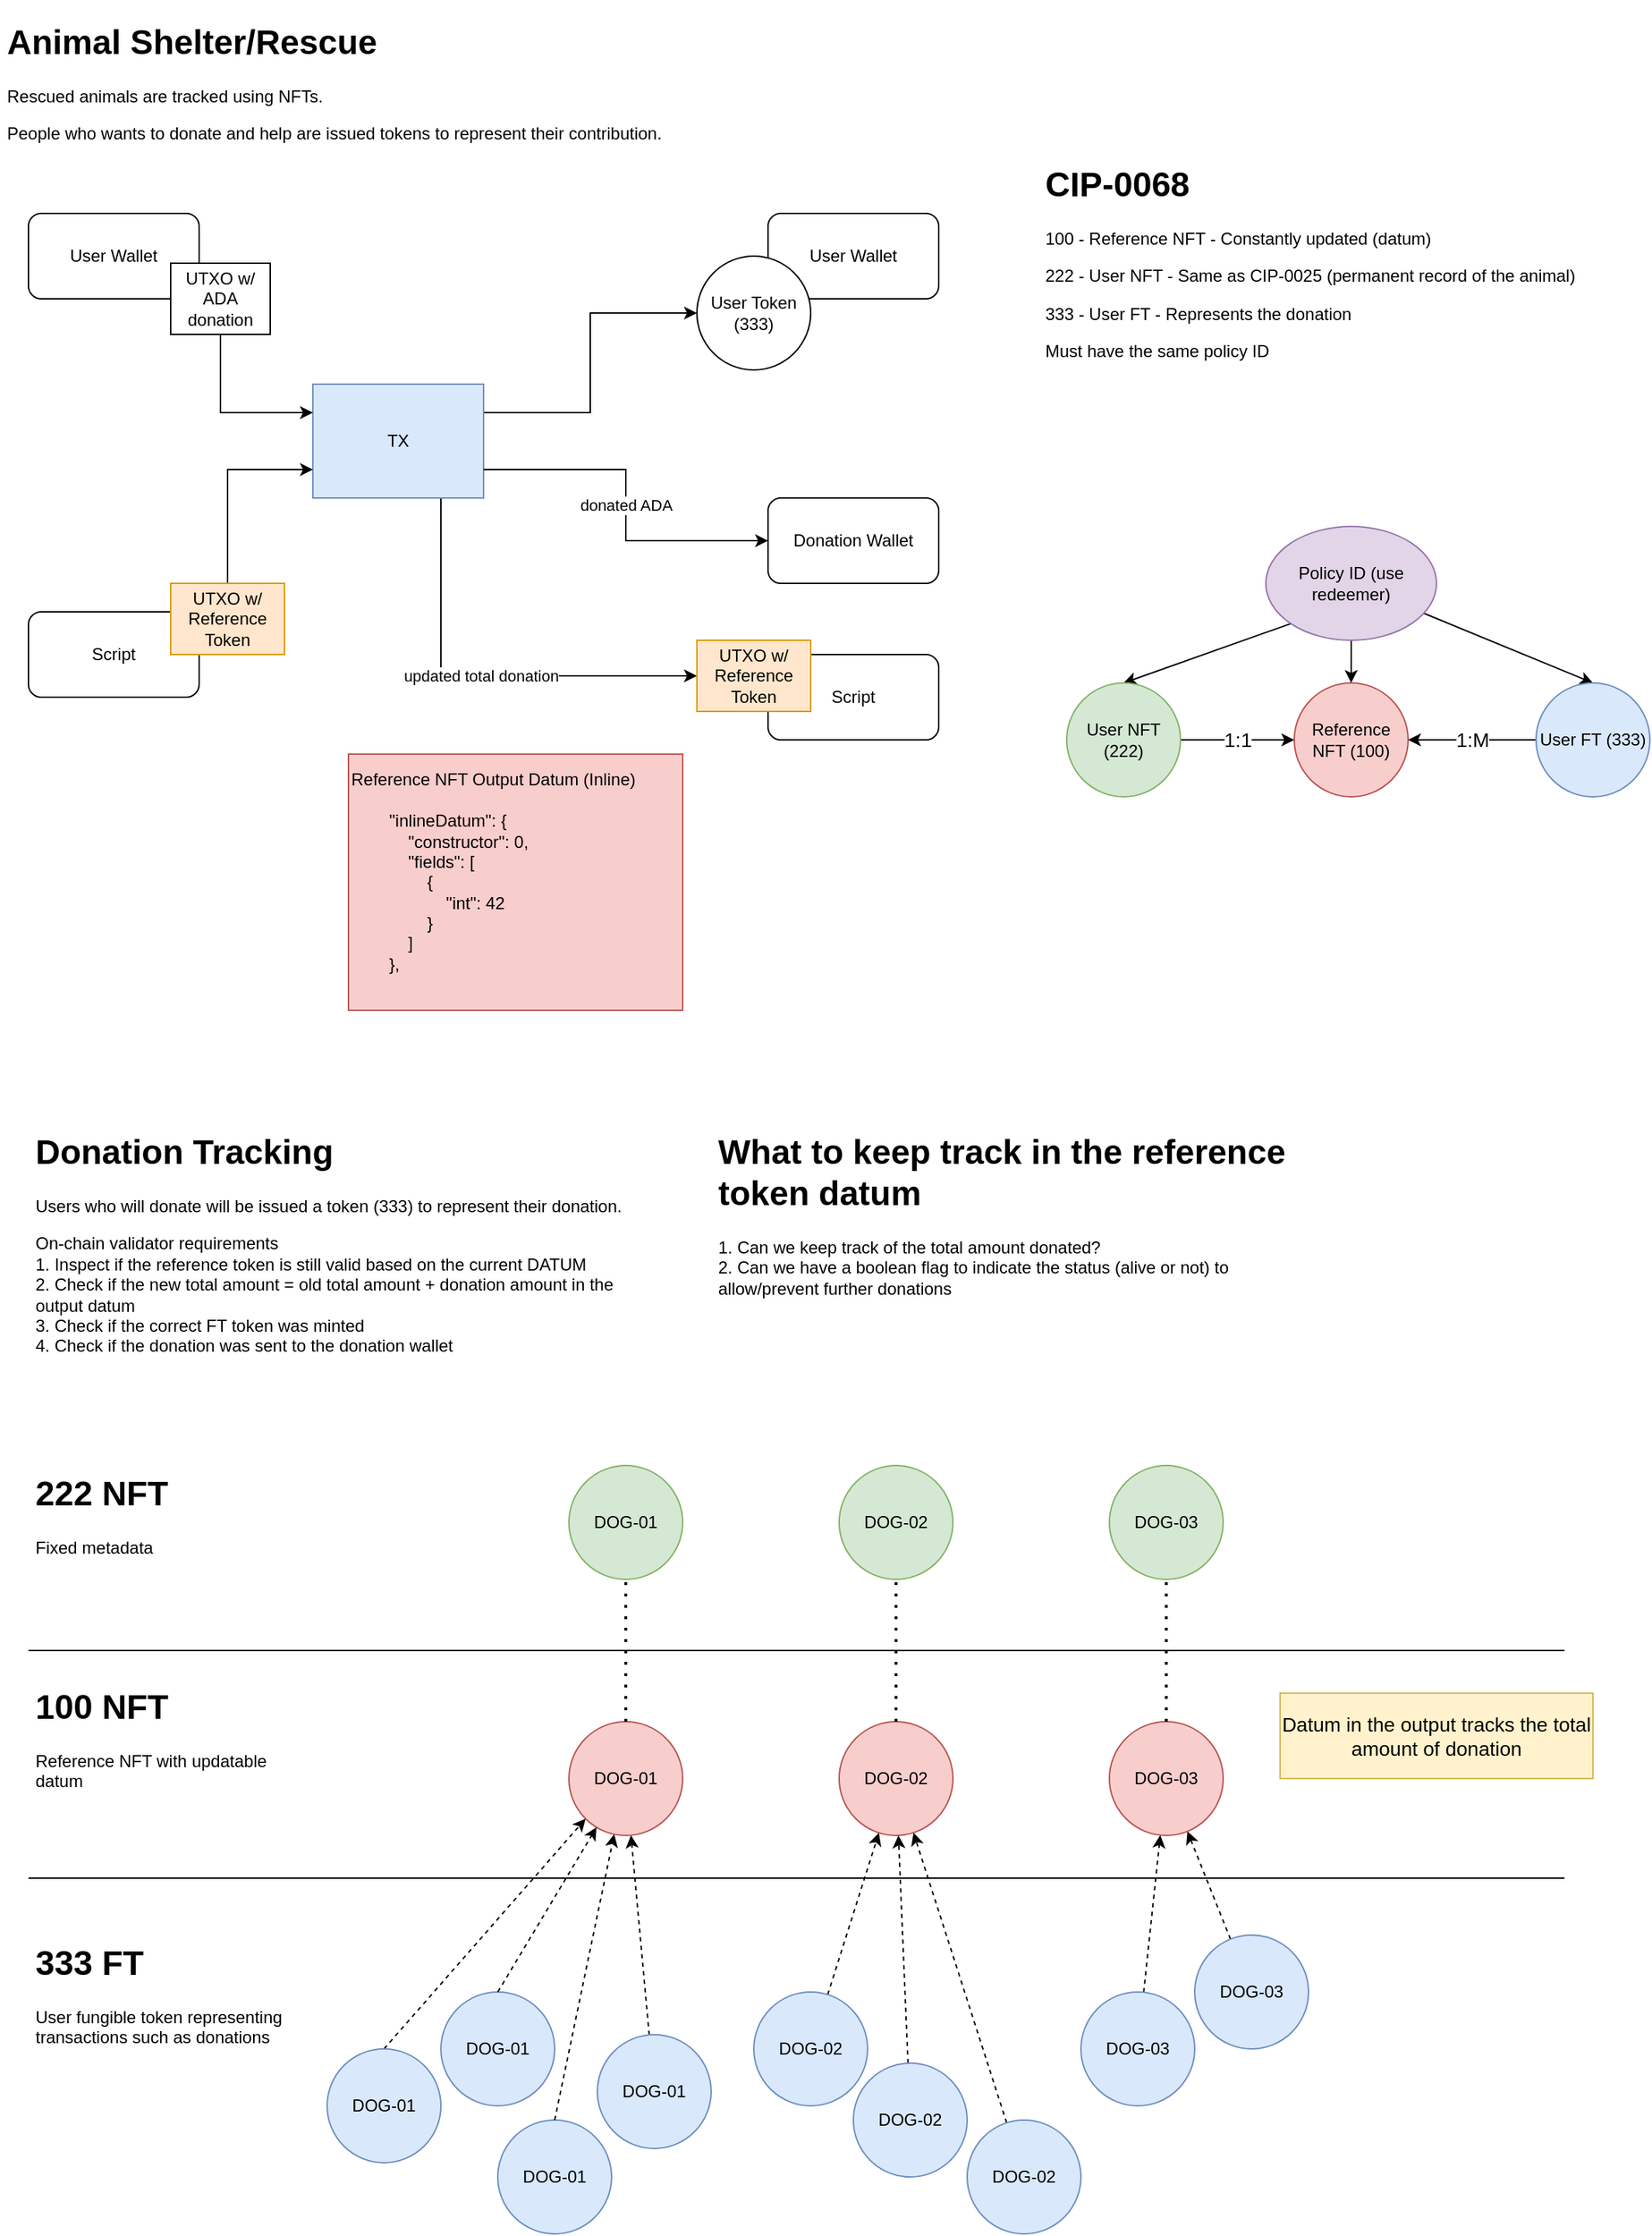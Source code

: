 <mxfile version="20.4.0" type="github">
  <diagram id="odqYZEL_3UX7f1YgIcCa" name="Page-1">
    <mxGraphModel dx="1369" dy="994" grid="1" gridSize="10" guides="1" tooltips="1" connect="1" arrows="1" fold="1" page="1" pageScale="1" pageWidth="850" pageHeight="1100" math="0" shadow="0">
      <root>
        <mxCell id="0" />
        <mxCell id="1" parent="0" />
        <mxCell id="dAVL8cyunABjWrSLzVpG-8" style="edgeStyle=orthogonalEdgeStyle;rounded=0;orthogonalLoop=1;jettySize=auto;html=1;exitX=1;exitY=0.25;exitDx=0;exitDy=0;entryX=0;entryY=0.5;entryDx=0;entryDy=0;" parent="1" source="dAVL8cyunABjWrSLzVpG-1" target="dAVL8cyunABjWrSLzVpG-7" edge="1">
          <mxGeometry relative="1" as="geometry" />
        </mxCell>
        <mxCell id="dAVL8cyunABjWrSLzVpG-10" value="updated total donation" style="edgeStyle=orthogonalEdgeStyle;rounded=0;orthogonalLoop=1;jettySize=auto;html=1;exitX=0.75;exitY=1;exitDx=0;exitDy=0;entryX=0;entryY=0.5;entryDx=0;entryDy=0;" parent="1" source="dAVL8cyunABjWrSLzVpG-1" target="dAVL8cyunABjWrSLzVpG-44" edge="1">
          <mxGeometry relative="1" as="geometry">
            <mxPoint x="440" y="380" as="targetPoint" />
          </mxGeometry>
        </mxCell>
        <mxCell id="dAVL8cyunABjWrSLzVpG-1" value="TX" style="rounded=0;whiteSpace=wrap;html=1;fillColor=#dae8fc;strokeColor=#6c8ebf;" parent="1" vertex="1">
          <mxGeometry x="240" y="280" width="120" height="80" as="geometry" />
        </mxCell>
        <mxCell id="dAVL8cyunABjWrSLzVpG-5" value="User Wallet" style="rounded=1;whiteSpace=wrap;html=1;" parent="1" vertex="1">
          <mxGeometry x="560" y="160" width="120" height="60" as="geometry" />
        </mxCell>
        <mxCell id="dAVL8cyunABjWrSLzVpG-6" value="Donation Wallet" style="rounded=1;whiteSpace=wrap;html=1;" parent="1" vertex="1">
          <mxGeometry x="560" y="360" width="120" height="60" as="geometry" />
        </mxCell>
        <mxCell id="dAVL8cyunABjWrSLzVpG-7" value="User Token (333)" style="ellipse;whiteSpace=wrap;html=1;aspect=fixed;" parent="1" vertex="1">
          <mxGeometry x="510" y="190" width="80" height="80" as="geometry" />
        </mxCell>
        <mxCell id="dAVL8cyunABjWrSLzVpG-12" value="donated ADA" style="edgeStyle=orthogonalEdgeStyle;rounded=0;orthogonalLoop=1;jettySize=auto;html=1;exitX=1;exitY=0.75;exitDx=0;exitDy=0;entryX=0;entryY=0.5;entryDx=0;entryDy=0;" parent="1" source="dAVL8cyunABjWrSLzVpG-1" target="dAVL8cyunABjWrSLzVpG-6" edge="1">
          <mxGeometry relative="1" as="geometry">
            <mxPoint x="480" y="420" as="sourcePoint" />
          </mxGeometry>
        </mxCell>
        <mxCell id="dAVL8cyunABjWrSLzVpG-13" value="Script" style="rounded=1;whiteSpace=wrap;html=1;" parent="1" vertex="1">
          <mxGeometry x="560" y="470" width="120" height="60" as="geometry" />
        </mxCell>
        <mxCell id="dAVL8cyunABjWrSLzVpG-18" style="rounded=0;orthogonalLoop=1;jettySize=auto;html=1;exitX=0;exitY=1;exitDx=0;exitDy=0;entryX=0.5;entryY=0;entryDx=0;entryDy=0;" parent="1" source="dAVL8cyunABjWrSLzVpG-14" target="dAVL8cyunABjWrSLzVpG-16" edge="1">
          <mxGeometry relative="1" as="geometry" />
        </mxCell>
        <mxCell id="dAVL8cyunABjWrSLzVpG-19" style="edgeStyle=none;rounded=0;orthogonalLoop=1;jettySize=auto;html=1;exitX=0.5;exitY=1;exitDx=0;exitDy=0;entryX=0.5;entryY=0;entryDx=0;entryDy=0;" parent="1" source="dAVL8cyunABjWrSLzVpG-14" target="dAVL8cyunABjWrSLzVpG-17" edge="1">
          <mxGeometry relative="1" as="geometry" />
        </mxCell>
        <mxCell id="uIfUFpnsK55GbAupwCwC-9" style="edgeStyle=none;rounded=0;orthogonalLoop=1;jettySize=auto;html=1;entryX=0.5;entryY=0;entryDx=0;entryDy=0;fontSize=14;" edge="1" parent="1" source="dAVL8cyunABjWrSLzVpG-14" target="uIfUFpnsK55GbAupwCwC-7">
          <mxGeometry relative="1" as="geometry" />
        </mxCell>
        <mxCell id="dAVL8cyunABjWrSLzVpG-14" value="Policy ID (use redeemer)" style="ellipse;whiteSpace=wrap;html=1;fillColor=#e1d5e7;strokeColor=#9673a6;" parent="1" vertex="1">
          <mxGeometry x="910" y="380" width="120" height="80" as="geometry" />
        </mxCell>
        <mxCell id="dAVL8cyunABjWrSLzVpG-20" value="&lt;div style=&quot;font-size: 14px;&quot;&gt;1:1&lt;/div&gt;" style="edgeStyle=none;rounded=0;orthogonalLoop=1;jettySize=auto;html=1;exitX=1;exitY=0.5;exitDx=0;exitDy=0;entryX=0;entryY=0.5;entryDx=0;entryDy=0;fontSize=14;" parent="1" source="dAVL8cyunABjWrSLzVpG-16" target="dAVL8cyunABjWrSLzVpG-17" edge="1">
          <mxGeometry relative="1" as="geometry" />
        </mxCell>
        <mxCell id="dAVL8cyunABjWrSLzVpG-16" value="User NFT (222)" style="ellipse;whiteSpace=wrap;html=1;aspect=fixed;fillColor=#d5e8d4;strokeColor=#82b366;" parent="1" vertex="1">
          <mxGeometry x="770" y="490" width="80" height="80" as="geometry" />
        </mxCell>
        <mxCell id="dAVL8cyunABjWrSLzVpG-17" value="Reference NFT (100)" style="ellipse;whiteSpace=wrap;html=1;aspect=fixed;fillColor=#f8cecc;strokeColor=#b85450;" parent="1" vertex="1">
          <mxGeometry x="930" y="490" width="80" height="80" as="geometry" />
        </mxCell>
        <mxCell id="dAVL8cyunABjWrSLzVpG-21" value="&lt;h1&gt;Animal Shelter/Rescue&lt;/h1&gt;&lt;p&gt;Rescued animals are tracked using NFTs.&lt;/p&gt;&lt;p&gt;People who wants to donate and help are issued tokens to represent their contribution.&lt;/p&gt;" style="text;html=1;strokeColor=none;fillColor=none;spacing=5;spacingTop=-20;whiteSpace=wrap;overflow=hidden;rounded=0;" parent="1" vertex="1">
          <mxGeometry x="20" y="20" width="530" height="120" as="geometry" />
        </mxCell>
        <mxCell id="dAVL8cyunABjWrSLzVpG-35" value="&lt;h1&gt;Donation Tracking&lt;/h1&gt;&lt;p&gt;Users who will donate will be issued a token (333) to represent their donation.&lt;/p&gt;&lt;p&gt;On-chain validator requirements&lt;br&gt;1. Inspect if the reference token is still valid based on the current DATUM&lt;br&gt;2. Check if the new total amount = old total amount + donation amount in the output datum&lt;br&gt;3. Check if the correct FT token was minted&lt;br&gt;4. Check if the donation was sent to the donation wallet&lt;br&gt;&lt;/p&gt;" style="text;html=1;strokeColor=none;fillColor=none;spacing=5;spacingTop=-20;whiteSpace=wrap;overflow=hidden;rounded=0;" parent="1" vertex="1">
          <mxGeometry x="40" y="800" width="440" height="170" as="geometry" />
        </mxCell>
        <mxCell id="dAVL8cyunABjWrSLzVpG-36" value="&lt;h1&gt;What to keep track in the reference token datum&lt;/h1&gt;&lt;div&gt;1. Can we keep track of the total amount donated?&lt;br&gt;2. Can we have a boolean flag to indicate the status (alive or not) to allow/prevent further donations&lt;/div&gt;&lt;div&gt;&lt;br&gt;&lt;/div&gt;" style="text;html=1;strokeColor=none;fillColor=none;spacing=5;spacingTop=-20;whiteSpace=wrap;overflow=hidden;rounded=0;" parent="1" vertex="1">
          <mxGeometry x="520" y="800" width="440" height="150" as="geometry" />
        </mxCell>
        <mxCell id="dAVL8cyunABjWrSLzVpG-39" value="" style="edgeStyle=orthogonalEdgeStyle;rounded=0;orthogonalLoop=1;jettySize=auto;html=1;entryX=0;entryY=0.25;entryDx=0;entryDy=0;exitX=0.5;exitY=1;exitDx=0;exitDy=0;" parent="1" source="dAVL8cyunABjWrSLzVpG-38" target="dAVL8cyunABjWrSLzVpG-1" edge="1">
          <mxGeometry relative="1" as="geometry" />
        </mxCell>
        <mxCell id="dAVL8cyunABjWrSLzVpG-41" value="User Wallet" style="rounded=1;whiteSpace=wrap;html=1;" parent="1" vertex="1">
          <mxGeometry x="40" y="160" width="120" height="60" as="geometry" />
        </mxCell>
        <mxCell id="dAVL8cyunABjWrSLzVpG-38" value="UTXO w/ ADA donation" style="rounded=0;whiteSpace=wrap;html=1;" parent="1" vertex="1">
          <mxGeometry x="140" y="195" width="70" height="50" as="geometry" />
        </mxCell>
        <mxCell id="dAVL8cyunABjWrSLzVpG-42" value="Script" style="rounded=1;whiteSpace=wrap;html=1;" parent="1" vertex="1">
          <mxGeometry x="40" y="440" width="120" height="60" as="geometry" />
        </mxCell>
        <mxCell id="dAVL8cyunABjWrSLzVpG-43" style="edgeStyle=orthogonalEdgeStyle;rounded=0;orthogonalLoop=1;jettySize=auto;html=1;exitX=0.5;exitY=0;exitDx=0;exitDy=0;entryX=0;entryY=0.75;entryDx=0;entryDy=0;" parent="1" source="dAVL8cyunABjWrSLzVpG-40" target="dAVL8cyunABjWrSLzVpG-1" edge="1">
          <mxGeometry relative="1" as="geometry" />
        </mxCell>
        <mxCell id="dAVL8cyunABjWrSLzVpG-40" value="UTXO w/ Reference Token" style="rounded=0;whiteSpace=wrap;html=1;fillColor=#ffe6cc;strokeColor=#d79b00;" parent="1" vertex="1">
          <mxGeometry x="140" y="420" width="80" height="50" as="geometry" />
        </mxCell>
        <mxCell id="dAVL8cyunABjWrSLzVpG-44" value="UTXO w/ Reference Token" style="rounded=0;whiteSpace=wrap;html=1;fillColor=#ffe6cc;strokeColor=#d79b00;" parent="1" vertex="1">
          <mxGeometry x="510" y="460" width="80" height="50" as="geometry" />
        </mxCell>
        <mxCell id="dAVL8cyunABjWrSLzVpG-45" value="&lt;div style=&quot;&quot;&gt;&lt;span style=&quot;background-color: initial;&quot;&gt;Reference NFT Output Datum (Inline)&lt;/span&gt;&lt;/div&gt;&lt;div style=&quot;&quot;&gt;&lt;br&gt;&lt;/div&gt;&lt;div style=&quot;&quot;&gt;&lt;div&gt;&amp;nbsp; &amp;nbsp; &amp;nbsp; &amp;nbsp; &quot;inlineDatum&quot;: {&lt;/div&gt;&lt;div&gt;&amp;nbsp; &amp;nbsp; &amp;nbsp; &amp;nbsp; &amp;nbsp; &amp;nbsp; &quot;constructor&quot;: 0,&lt;/div&gt;&lt;div&gt;&amp;nbsp; &amp;nbsp; &amp;nbsp; &amp;nbsp; &amp;nbsp; &amp;nbsp; &quot;fields&quot;: [&lt;/div&gt;&lt;div&gt;&amp;nbsp; &amp;nbsp; &amp;nbsp; &amp;nbsp; &amp;nbsp; &amp;nbsp; &amp;nbsp; &amp;nbsp; {&lt;/div&gt;&lt;div&gt;&amp;nbsp; &amp;nbsp; &amp;nbsp; &amp;nbsp; &amp;nbsp; &amp;nbsp; &amp;nbsp; &amp;nbsp; &amp;nbsp; &amp;nbsp; &quot;int&quot;: 42&lt;/div&gt;&lt;div&gt;&amp;nbsp; &amp;nbsp; &amp;nbsp; &amp;nbsp; &amp;nbsp; &amp;nbsp; &amp;nbsp; &amp;nbsp; }&lt;/div&gt;&lt;div&gt;&amp;nbsp; &amp;nbsp; &amp;nbsp; &amp;nbsp; &amp;nbsp; &amp;nbsp; ]&lt;/div&gt;&lt;div&gt;&amp;nbsp; &amp;nbsp; &amp;nbsp; &amp;nbsp; },&lt;/div&gt;&lt;/div&gt;&lt;div style=&quot;&quot;&gt;&lt;span style=&quot;background-color: initial;&quot;&gt;&lt;br&gt;&lt;/span&gt;&lt;/div&gt;" style="rounded=0;whiteSpace=wrap;html=1;align=left;fillColor=#f8cecc;strokeColor=#b85450;" parent="1" vertex="1">
          <mxGeometry x="265" y="540" width="235" height="180" as="geometry" />
        </mxCell>
        <mxCell id="dAVL8cyunABjWrSLzVpG-46" value="&lt;h1&gt;CIP-0068&lt;/h1&gt;&lt;p&gt;100 - Reference NFT - Constantly updated (datum)&lt;/p&gt;&lt;p&gt;222 - User NFT - Same as CIP-0025 (permanent record of the animal)&lt;/p&gt;&lt;p&gt;333 - User FT - Represents the donation&lt;/p&gt;&lt;p&gt;Must have the same policy ID&lt;br&gt;&lt;/p&gt;" style="text;html=1;strokeColor=none;fillColor=none;spacing=5;spacingTop=-20;whiteSpace=wrap;overflow=hidden;rounded=0;" parent="1" vertex="1">
          <mxGeometry x="750" y="120" width="400" height="160" as="geometry" />
        </mxCell>
        <mxCell id="dAVL8cyunABjWrSLzVpG-48" value="DOG-01" style="ellipse;whiteSpace=wrap;html=1;aspect=fixed;fillColor=#f8cecc;strokeColor=#b85450;" parent="1" vertex="1">
          <mxGeometry x="420" y="1220" width="80" height="80" as="geometry" />
        </mxCell>
        <mxCell id="dAVL8cyunABjWrSLzVpG-49" value="DOG-02" style="ellipse;whiteSpace=wrap;html=1;aspect=fixed;fillColor=#f8cecc;strokeColor=#b85450;" parent="1" vertex="1">
          <mxGeometry x="610" y="1220" width="80" height="80" as="geometry" />
        </mxCell>
        <mxCell id="dAVL8cyunABjWrSLzVpG-50" value="DOG-03" style="ellipse;whiteSpace=wrap;html=1;aspect=fixed;fillColor=#f8cecc;strokeColor=#b85450;" parent="1" vertex="1">
          <mxGeometry x="800" y="1220" width="80" height="80" as="geometry" />
        </mxCell>
        <mxCell id="dAVL8cyunABjWrSLzVpG-51" value="DOG-01" style="ellipse;whiteSpace=wrap;html=1;aspect=fixed;fillColor=#d5e8d4;strokeColor=#82b366;" parent="1" vertex="1">
          <mxGeometry x="420" y="1040" width="80" height="80" as="geometry" />
        </mxCell>
        <mxCell id="dAVL8cyunABjWrSLzVpG-52" value="DOG-02" style="ellipse;whiteSpace=wrap;html=1;aspect=fixed;fillColor=#d5e8d4;strokeColor=#82b366;" parent="1" vertex="1">
          <mxGeometry x="610" y="1040" width="80" height="80" as="geometry" />
        </mxCell>
        <mxCell id="dAVL8cyunABjWrSLzVpG-53" value="DOG-03" style="ellipse;whiteSpace=wrap;html=1;aspect=fixed;fillColor=#d5e8d4;strokeColor=#82b366;" parent="1" vertex="1">
          <mxGeometry x="800" y="1040" width="80" height="80" as="geometry" />
        </mxCell>
        <mxCell id="dAVL8cyunABjWrSLzVpG-55" value="" style="endArrow=none;html=1;rounded=0;" parent="1" edge="1">
          <mxGeometry width="50" height="50" relative="1" as="geometry">
            <mxPoint x="40" y="1170" as="sourcePoint" />
            <mxPoint x="1120" y="1170" as="targetPoint" />
          </mxGeometry>
        </mxCell>
        <mxCell id="dAVL8cyunABjWrSLzVpG-56" value="&lt;h1&gt;222 NFT&lt;/h1&gt;&lt;p&gt;Fixed metadata&lt;/p&gt;" style="text;html=1;strokeColor=none;fillColor=none;spacing=5;spacingTop=-20;whiteSpace=wrap;overflow=hidden;rounded=0;" parent="1" vertex="1">
          <mxGeometry x="40" y="1040" width="190" height="120" as="geometry" />
        </mxCell>
        <mxCell id="dAVL8cyunABjWrSLzVpG-57" value="&lt;h1&gt;100 NFT&lt;/h1&gt;&lt;p&gt;Reference NFT with updatable datum&lt;/p&gt;" style="text;html=1;strokeColor=none;fillColor=none;spacing=5;spacingTop=-20;whiteSpace=wrap;overflow=hidden;rounded=0;" parent="1" vertex="1">
          <mxGeometry x="40" y="1190" width="190" height="120" as="geometry" />
        </mxCell>
        <mxCell id="dAVL8cyunABjWrSLzVpG-58" value="" style="endArrow=none;html=1;rounded=0;" parent="1" edge="1">
          <mxGeometry width="50" height="50" relative="1" as="geometry">
            <mxPoint x="40" y="1330" as="sourcePoint" />
            <mxPoint x="1120" y="1330" as="targetPoint" />
          </mxGeometry>
        </mxCell>
        <mxCell id="dAVL8cyunABjWrSLzVpG-59" value="" style="endArrow=none;dashed=1;html=1;dashPattern=1 3;strokeWidth=2;rounded=0;entryX=0.5;entryY=1;entryDx=0;entryDy=0;" parent="1" source="dAVL8cyunABjWrSLzVpG-48" target="dAVL8cyunABjWrSLzVpG-51" edge="1">
          <mxGeometry width="50" height="50" relative="1" as="geometry">
            <mxPoint x="400" y="1320" as="sourcePoint" />
            <mxPoint x="480" y="1130" as="targetPoint" />
          </mxGeometry>
        </mxCell>
        <mxCell id="dAVL8cyunABjWrSLzVpG-60" value="" style="endArrow=none;dashed=1;html=1;dashPattern=1 3;strokeWidth=2;rounded=0;entryX=0.5;entryY=1;entryDx=0;entryDy=0;exitX=0.5;exitY=0;exitDx=0;exitDy=0;" parent="1" source="dAVL8cyunABjWrSLzVpG-49" target="dAVL8cyunABjWrSLzVpG-52" edge="1">
          <mxGeometry width="50" height="50" relative="1" as="geometry">
            <mxPoint x="470" y="1230" as="sourcePoint" />
            <mxPoint x="470" y="1130" as="targetPoint" />
          </mxGeometry>
        </mxCell>
        <mxCell id="dAVL8cyunABjWrSLzVpG-61" value="" style="endArrow=none;dashed=1;html=1;dashPattern=1 3;strokeWidth=2;rounded=0;entryX=0.5;entryY=1;entryDx=0;entryDy=0;exitX=0.5;exitY=0;exitDx=0;exitDy=0;" parent="1" source="dAVL8cyunABjWrSLzVpG-50" target="dAVL8cyunABjWrSLzVpG-53" edge="1">
          <mxGeometry width="50" height="50" relative="1" as="geometry">
            <mxPoint x="660" y="1230" as="sourcePoint" />
            <mxPoint x="660" y="1130" as="targetPoint" />
          </mxGeometry>
        </mxCell>
        <mxCell id="dAVL8cyunABjWrSLzVpG-62" value="&lt;h1&gt;333 FT&lt;/h1&gt;&lt;p&gt;User fungible token representing transactions such as donations&lt;/p&gt;" style="text;html=1;strokeColor=none;fillColor=none;spacing=5;spacingTop=-20;whiteSpace=wrap;overflow=hidden;rounded=0;" parent="1" vertex="1">
          <mxGeometry x="40" y="1370" width="190" height="120" as="geometry" />
        </mxCell>
        <mxCell id="dAVL8cyunABjWrSLzVpG-71" style="rounded=0;orthogonalLoop=1;jettySize=auto;html=1;exitX=0.5;exitY=0;exitDx=0;exitDy=0;entryX=0;entryY=1;entryDx=0;entryDy=0;dashed=1;" parent="1" source="dAVL8cyunABjWrSLzVpG-63" target="dAVL8cyunABjWrSLzVpG-48" edge="1">
          <mxGeometry relative="1" as="geometry" />
        </mxCell>
        <mxCell id="dAVL8cyunABjWrSLzVpG-63" value="DOG-01" style="ellipse;whiteSpace=wrap;html=1;aspect=fixed;fillColor=#dae8fc;strokeColor=#6c8ebf;" parent="1" vertex="1">
          <mxGeometry x="250" y="1450" width="80" height="80" as="geometry" />
        </mxCell>
        <mxCell id="dAVL8cyunABjWrSLzVpG-64" value="DOG-01" style="ellipse;whiteSpace=wrap;html=1;aspect=fixed;fillColor=#dae8fc;strokeColor=#6c8ebf;" parent="1" vertex="1">
          <mxGeometry x="330" y="1410" width="80" height="80" as="geometry" />
        </mxCell>
        <mxCell id="dAVL8cyunABjWrSLzVpG-65" value="DOG-01" style="ellipse;whiteSpace=wrap;html=1;aspect=fixed;fillColor=#dae8fc;strokeColor=#6c8ebf;" parent="1" vertex="1">
          <mxGeometry x="370" y="1500" width="80" height="80" as="geometry" />
        </mxCell>
        <mxCell id="dAVL8cyunABjWrSLzVpG-74" style="edgeStyle=none;rounded=0;orthogonalLoop=1;jettySize=auto;html=1;dashed=1;" parent="1" source="dAVL8cyunABjWrSLzVpG-66" target="dAVL8cyunABjWrSLzVpG-49" edge="1">
          <mxGeometry relative="1" as="geometry" />
        </mxCell>
        <mxCell id="dAVL8cyunABjWrSLzVpG-66" value="DOG-02" style="ellipse;whiteSpace=wrap;html=1;aspect=fixed;fillColor=#dae8fc;strokeColor=#6c8ebf;" parent="1" vertex="1">
          <mxGeometry x="550" y="1410" width="80" height="80" as="geometry" />
        </mxCell>
        <mxCell id="dAVL8cyunABjWrSLzVpG-75" style="edgeStyle=none;rounded=0;orthogonalLoop=1;jettySize=auto;html=1;dashed=1;" parent="1" source="dAVL8cyunABjWrSLzVpG-67" target="dAVL8cyunABjWrSLzVpG-49" edge="1">
          <mxGeometry relative="1" as="geometry" />
        </mxCell>
        <mxCell id="dAVL8cyunABjWrSLzVpG-67" value="DOG-02" style="ellipse;whiteSpace=wrap;html=1;aspect=fixed;fillColor=#dae8fc;strokeColor=#6c8ebf;" parent="1" vertex="1">
          <mxGeometry x="620" y="1460" width="80" height="80" as="geometry" />
        </mxCell>
        <mxCell id="dAVL8cyunABjWrSLzVpG-77" style="edgeStyle=none;rounded=0;orthogonalLoop=1;jettySize=auto;html=1;dashed=1;" parent="1" source="dAVL8cyunABjWrSLzVpG-69" target="dAVL8cyunABjWrSLzVpG-50" edge="1">
          <mxGeometry relative="1" as="geometry" />
        </mxCell>
        <mxCell id="dAVL8cyunABjWrSLzVpG-69" value="DOG-03" style="ellipse;whiteSpace=wrap;html=1;aspect=fixed;fillColor=#dae8fc;strokeColor=#6c8ebf;" parent="1" vertex="1">
          <mxGeometry x="780" y="1410" width="80" height="80" as="geometry" />
        </mxCell>
        <mxCell id="dAVL8cyunABjWrSLzVpG-78" style="edgeStyle=none;rounded=0;orthogonalLoop=1;jettySize=auto;html=1;dashed=1;" parent="1" source="dAVL8cyunABjWrSLzVpG-70" target="dAVL8cyunABjWrSLzVpG-50" edge="1">
          <mxGeometry relative="1" as="geometry" />
        </mxCell>
        <mxCell id="dAVL8cyunABjWrSLzVpG-70" value="DOG-03" style="ellipse;whiteSpace=wrap;html=1;aspect=fixed;fillColor=#dae8fc;strokeColor=#6c8ebf;" parent="1" vertex="1">
          <mxGeometry x="860" y="1370" width="80" height="80" as="geometry" />
        </mxCell>
        <mxCell id="dAVL8cyunABjWrSLzVpG-72" style="rounded=0;orthogonalLoop=1;jettySize=auto;html=1;exitX=0.5;exitY=0;exitDx=0;exitDy=0;dashed=1;" parent="1" source="dAVL8cyunABjWrSLzVpG-64" target="dAVL8cyunABjWrSLzVpG-48" edge="1">
          <mxGeometry relative="1" as="geometry">
            <mxPoint x="290" y="1420" as="sourcePoint" />
            <mxPoint x="460" y="1300" as="targetPoint" />
          </mxGeometry>
        </mxCell>
        <mxCell id="dAVL8cyunABjWrSLzVpG-73" style="rounded=0;orthogonalLoop=1;jettySize=auto;html=1;exitX=0.5;exitY=0;exitDx=0;exitDy=0;dashed=1;" parent="1" source="dAVL8cyunABjWrSLzVpG-65" target="dAVL8cyunABjWrSLzVpG-48" edge="1">
          <mxGeometry relative="1" as="geometry">
            <mxPoint x="380" y="1420" as="sourcePoint" />
            <mxPoint x="462" y="1312" as="targetPoint" />
          </mxGeometry>
        </mxCell>
        <mxCell id="uIfUFpnsK55GbAupwCwC-1" value="Datum in the output tracks the total amount of donation" style="text;html=1;strokeColor=#d6b656;fillColor=#fff2cc;align=center;verticalAlign=middle;whiteSpace=wrap;rounded=0;fontSize=14;" vertex="1" parent="1">
          <mxGeometry x="920" y="1200" width="220" height="60" as="geometry" />
        </mxCell>
        <mxCell id="uIfUFpnsK55GbAupwCwC-3" style="rounded=0;orthogonalLoop=1;jettySize=auto;html=1;fontSize=14;dashed=1;" edge="1" parent="1" source="uIfUFpnsK55GbAupwCwC-2" target="dAVL8cyunABjWrSLzVpG-49">
          <mxGeometry relative="1" as="geometry" />
        </mxCell>
        <mxCell id="uIfUFpnsK55GbAupwCwC-2" value="DOG-02" style="ellipse;whiteSpace=wrap;html=1;aspect=fixed;fillColor=#dae8fc;strokeColor=#6c8ebf;" vertex="1" parent="1">
          <mxGeometry x="700" y="1500" width="80" height="80" as="geometry" />
        </mxCell>
        <mxCell id="uIfUFpnsK55GbAupwCwC-5" style="edgeStyle=none;rounded=0;orthogonalLoop=1;jettySize=auto;html=1;dashed=1;fontSize=14;" edge="1" parent="1" source="uIfUFpnsK55GbAupwCwC-4" target="dAVL8cyunABjWrSLzVpG-48">
          <mxGeometry relative="1" as="geometry" />
        </mxCell>
        <mxCell id="uIfUFpnsK55GbAupwCwC-4" value="DOG-01" style="ellipse;whiteSpace=wrap;html=1;aspect=fixed;fillColor=#dae8fc;strokeColor=#6c8ebf;" vertex="1" parent="1">
          <mxGeometry x="440" y="1440" width="80" height="80" as="geometry" />
        </mxCell>
        <mxCell id="uIfUFpnsK55GbAupwCwC-8" value="&lt;div&gt;1:M&lt;/div&gt;" style="edgeStyle=none;rounded=0;orthogonalLoop=1;jettySize=auto;html=1;exitX=0;exitY=0.5;exitDx=0;exitDy=0;entryX=1;entryY=0.5;entryDx=0;entryDy=0;fontSize=14;" edge="1" parent="1" source="uIfUFpnsK55GbAupwCwC-7" target="dAVL8cyunABjWrSLzVpG-17">
          <mxGeometry relative="1" as="geometry" />
        </mxCell>
        <mxCell id="uIfUFpnsK55GbAupwCwC-7" value="User FT (333)" style="ellipse;whiteSpace=wrap;html=1;aspect=fixed;fillColor=#dae8fc;strokeColor=#6c8ebf;" vertex="1" parent="1">
          <mxGeometry x="1100" y="490" width="80" height="80" as="geometry" />
        </mxCell>
      </root>
    </mxGraphModel>
  </diagram>
</mxfile>
